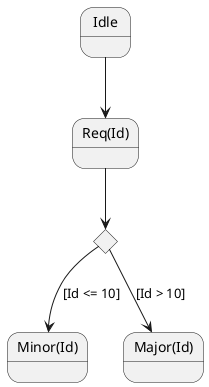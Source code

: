 @startuml

state "Idle" as 1
state "Req(Id)" as 2
state 3 <<choice>>
state "Minor(Id)" as 4
state "Major(Id)" as 5

1 --> 2
2 --> 3
3 --> 4 : [Id <= 10]
3 --> 5 : [Id > 10]

@enduml
